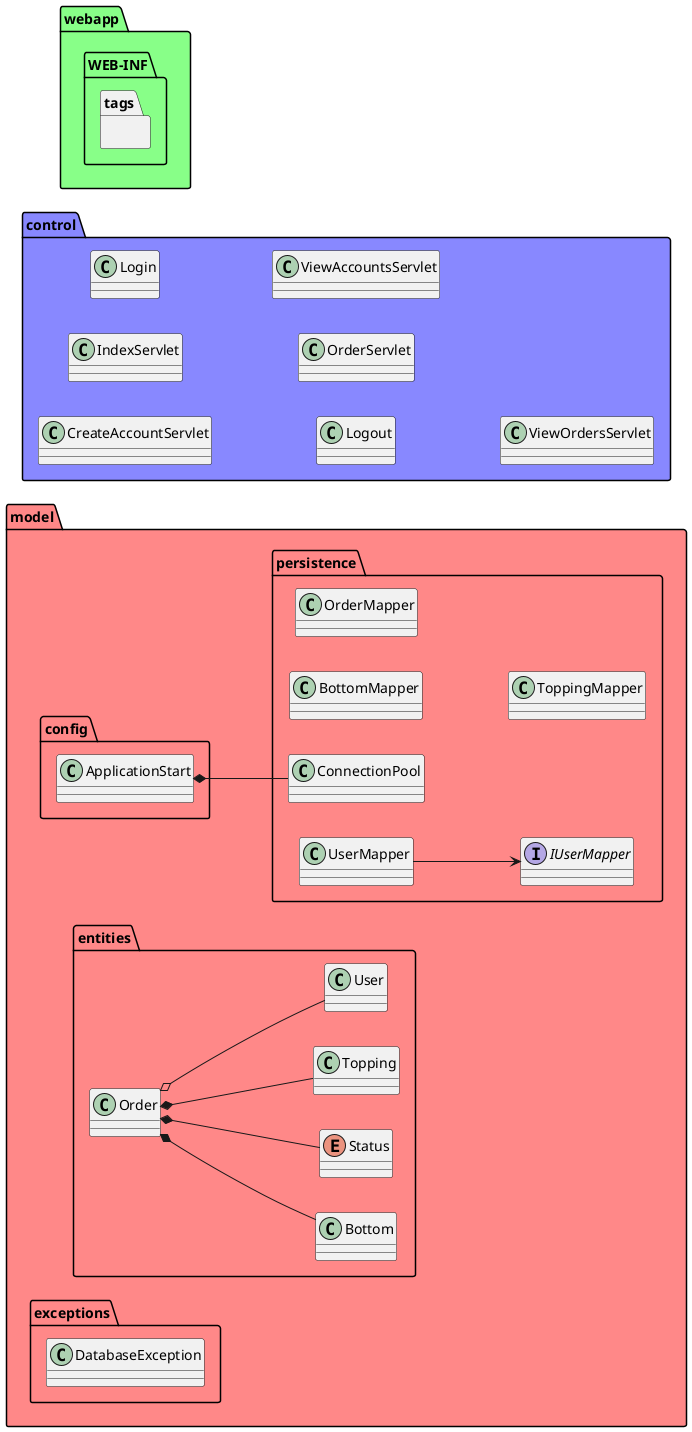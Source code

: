 @startuml
'https://plantuml.com/class-diagram
left to right direction
package model #FF8888 {
    package config {
        class ApplicationStart {
        }
    }
    package entities {
        class Bottom {
        }
        class Order {
        }
        enum Status {
        }
        class Topping {
        }
        class User {
        }
        Order *-- Topping
        Order *-- Bottom
        Order *-- Status
        Order o-- User
    }
    package exceptions {
        class DatabaseException {
        }
    }
    package persistence {
        class BottomMapper {
        }
        class ConnectionPool {
        }
        interface IUserMapper {
        }
        class OrderMapper {
        }
        class ToppingMapper {
        }
        class UserMapper {
        }
        UserMapper --> IUserMapper
    }
    ApplicationStart *-- ConnectionPool
}

package webapp #88FF88 {
    package WEB-INF {
        package tags {
        }
    }
}

package control #8888FF {
    class CreateAccountServlet {
    }
    class IndexServlet {
    }
    class Login {
    }
    class Logout {
    }
    class OrderServlet {
    }
    class ViewAccountsServlet {
    }
    class ViewOrdersServlet {
    }
}

@enduml